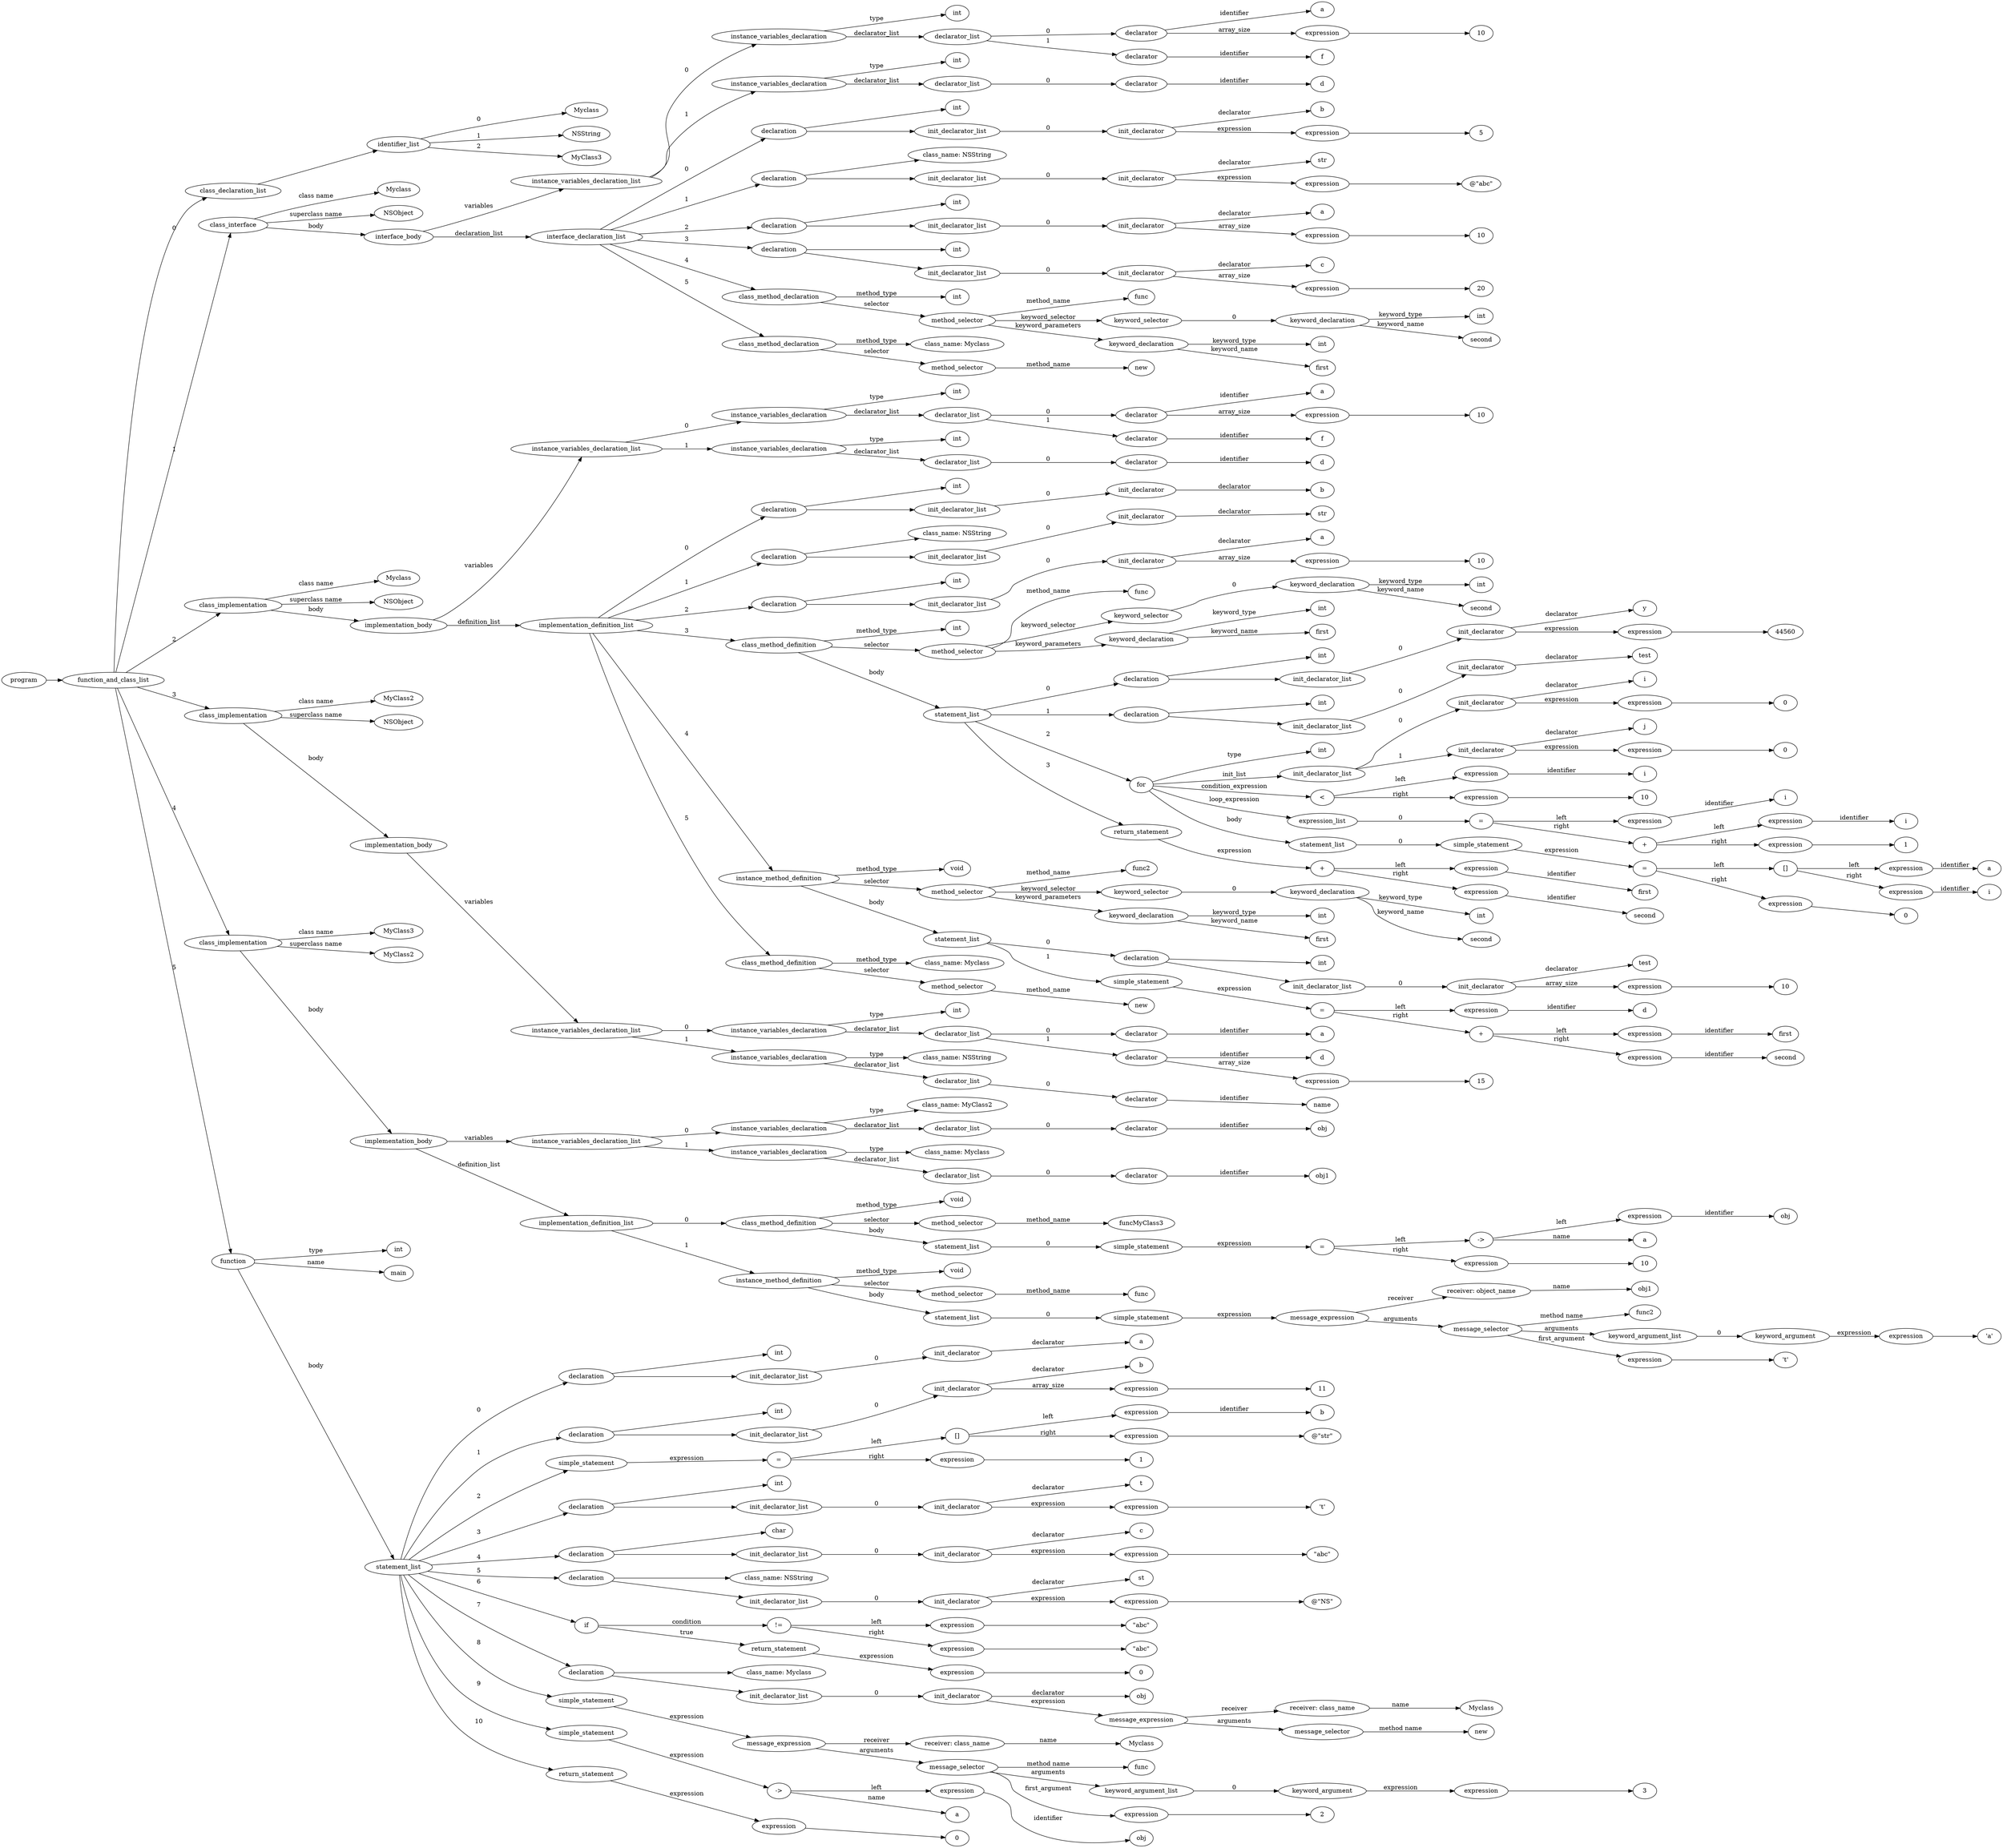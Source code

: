 digraph ObjectiveC { rankdir="LR";
278[label="program"];
278->2;
2[label="function_and_class_list"];
2->1[label="0"];
1[label="class_declaration_list"];
1->0;
0[label="identifier_list"];
0.0 [label="Myclass"];
0->0.0 [label="0"];
0.1 [label="NSString"];
0->0.1 [label="1"];
0.2 [label="MyClass3"];
0->0.2 [label="2"];
2->52[label="1"];
52[label="class_interface"];
52.1 [label="Myclass"];
52->52.1 [label="class name"];
52.2 [label="NSObject"];
52->52.2 [label="superclass name"];
52->51[label="body"];
51[label="interface_body"];
51->10[label="variables"];
10[label="instance_variables_declaration_list"];
10->9[label="0"];
9[label="instance_variables_declaration"];
9->3[label="type"];
3[label="int"];
9->7[label="declarator_list"];
7[label="declarator_list"];
7->6[label="0"];
6[label="declarator"];
6.1 [label="a"];
6->6.1[label="identifier"];
6->5[label="array_size"];
5[label="expression"];
5->4;
4[label="10"];
7->8[label="1"];
8[label="declarator"];
8.1 [label="f"];
8->8.1[label="identifier"];
10->14[label="1"];
14[label="instance_variables_declaration"];
14->11[label="type"];
11[label="int"];
14->13[label="declarator_list"];
13[label="declarator_list"];
13->12[label="0"];
12[label="declarator"];
12.1 [label="d"];
12->12.1[label="identifier"];
51->21[label="declaration_list"];
21[label="interface_declaration_list"];
21->20[label="0"];
20[label="declaration"];
20->15;
15[label="int"];
20->19;
19[label="init_declarator_list"];
19->18[label="0"];
18[label="init_declarator"];
18.1 [label="b"];
18->18.1[label="declarator"];
18->17[label="expression"];
17[label="expression"];
17->16;
16[label="5"];
21->27[label="1"];
27[label="declaration"];
27->26;
26[label="class_name: NSString"];
27->25;
25[label="init_declarator_list"];
25->24[label="0"];
24[label="init_declarator"];
24.1 [label="str"];
24->24.1[label="declarator"];
24->23[label="expression"];
23[label="expression"];
23->22;
22[label=<@"abc">];
21->33[label="2"];
33[label="declaration"];
33->28;
28[label="int"];
33->32;
32[label="init_declarator_list"];
32->31[label="0"];
31[label="init_declarator"];
31.1 [label="a"];
31->31.1[label="declarator"];
31->30[label="array_size"];
30[label="expression"];
30->29;
29[label="10"];
21->39[label="3"];
39[label="declaration"];
39->34;
34[label="int"];
39->38;
38[label="init_declarator_list"];
38->37[label="0"];
37[label="init_declarator"];
37.1 [label="c"];
37->37.1[label="declarator"];
37->36[label="array_size"];
36[label="expression"];
36->35;
35[label="20"];
21->47[label="4"];
47[label="class_method_declaration"];
47->40[label="method_type"];
40[label="int"];
47->46[label="selector"];
46[label="method_selector"];
46->46.1 [label="method_name"];
46.1 [label="func"];
46->45[label="keyword_selector"];
45[label="keyword_selector"];
45->44[label="0"];
44[label="keyword_declaration"];
44->43[label="keyword_type"];
43[label="int"];
44->44.2 [label="keyword_name"];
44.2 [label="second"];
46->42[label="keyword_parameters"];
42[label="keyword_declaration"];
42->41[label="keyword_type"];
41[label="int"];
42->42.2 [label="keyword_name"];
42.2 [label="first"];
21->50[label="5"];
50[label="class_method_declaration"];
50->48[label="method_type"];
48[label="class_name: Myclass"];
50->49[label="selector"];
49[label="method_selector"];
49->49.1 [label="method_name"];
49.1 [label="new"];
2->156[label="2"];
156[label="class_implementation"];
156.1 [label="Myclass"];
156->156.1 [label="class name"];
156.2 [label="NSObject"];
156->156.2 [label="superclass name"];
156->155[label="body"];
155[label="implementation_body"];
155->60[label="variables"];
60[label="instance_variables_declaration_list"];
60->59[label="0"];
59[label="instance_variables_declaration"];
59->53[label="type"];
53[label="int"];
59->57[label="declarator_list"];
57[label="declarator_list"];
57->56[label="0"];
56[label="declarator"];
56.1 [label="a"];
56->56.1[label="identifier"];
56->55[label="array_size"];
55[label="expression"];
55->54;
54[label="10"];
57->58[label="1"];
58[label="declarator"];
58.1 [label="f"];
58->58.1[label="identifier"];
60->64[label="1"];
64[label="instance_variables_declaration"];
64->61[label="type"];
61[label="int"];
64->63[label="declarator_list"];
63[label="declarator_list"];
63->62[label="0"];
62[label="declarator"];
62.1 [label="d"];
62->62.1[label="identifier"];
155->69[label="definition_list"];
69[label="implementation_definition_list"];
69->68[label="0"];
68[label="declaration"];
68->65;
65[label="int"];
68->67;
67[label="init_declarator_list"];
67->66[label="0"];
66[label="init_declarator"];
66.1 [label="b"];
66->66.1[label="declarator"];
69->73[label="1"];
73[label="declaration"];
73->72;
72[label="class_name: NSString"];
73->71;
71[label="init_declarator_list"];
71->70[label="0"];
70[label="init_declarator"];
70.1 [label="str"];
70->70.1[label="declarator"];
69->79[label="2"];
79[label="declaration"];
79->74;
74[label="int"];
79->78;
78[label="init_declarator_list"];
78->77[label="0"];
77[label="init_declarator"];
77.1 [label="a"];
77->77.1[label="declarator"];
77->76[label="array_size"];
76[label="expression"];
76->75;
75[label="10"];
69->130[label="3"];
130[label="class_method_definition"];
130->80[label="method_type"];
80[label="int"];
130->86[label="selector"];
86[label="method_selector"];
86->86.1 [label="method_name"];
86.1 [label="func"];
86->85[label="keyword_selector"];
85[label="keyword_selector"];
85->84[label="0"];
84[label="keyword_declaration"];
84->83[label="keyword_type"];
83[label="int"];
84->84.2 [label="keyword_name"];
84.2 [label="second"];
86->82[label="keyword_parameters"];
82[label="keyword_declaration"];
82->81[label="keyword_type"];
81[label="int"];
82->82.2 [label="keyword_name"];
82.2 [label="first"];
130->93[label="body"];
93[label="statement_list"];
93->92[label="0"];
92[label="declaration"];
92->87;
87[label="int"];
92->91;
91[label="init_declarator_list"];
91->90[label="0"];
90[label="init_declarator"];
90.1 [label="y"];
90->90.1[label="declarator"];
90->89[label="expression"];
89[label="expression"];
89->88;
88[label="44560"];
93->97[label="1"];
97[label="declaration"];
97->94;
94[label="int"];
97->96;
96[label="init_declarator_list"];
96->95[label="0"];
95[label="init_declarator"];
95.1 [label="test"];
95->95.1[label="declarator"];
93->125[label="2"];
125[label="for"];
125->98[label="type"];
98[label="int"];
125->102[label="init_list"];
102[label="init_declarator_list"];
102->101[label="0"];
101[label="init_declarator"];
101.1 [label="i"];
101->101.1[label="declarator"];
101->100[label="expression"];
100[label="expression"];
100->99;
99[label="0"];
102->105[label="1"];
105[label="init_declarator"];
105.1 [label="j"];
105->105.1[label="declarator"];
105->104[label="expression"];
104[label="expression"];
104->103;
103[label="0"];
125->109[label="condition_expression"];
109[label="expression"];
109[label="<"];
109->106[label="left"];
106[label="expression"];
106->106.1 [label="identifier"];106.1[label="i"];
109->108[label="right"];
108[label="expression"];
108->107;
107[label="10"];
125->116[label="loop_expression"];
116[label="expression_list"];
116->115[label="0"];
115[label="expression"];
115[label="="];
115->110[label="left"];
110[label="expression"];
110->110.1 [label="identifier"];110.1[label="i"];
115->114[label="right"];
114[label="expression"];
114[label="+"];
114->111[label="left"];
111[label="expression"];
111->111.1 [label="identifier"];111.1[label="i"];
114->113[label="right"];
113[label="expression"];
113->112;
112[label="1"];
125->124[label="body"];
124[label="statement_list"];
124->123[label="0"];
123[label="simple_statement"];
123->122[label="expression"];
122[label="expression"];
122[label="="];
122->119[label="left"];
119[label="expression"];
119[label="[]"];
119->117[label="left"];
117[label="expression"];
117->117.1 [label="identifier"];117.1[label="a"];
119->118[label="right"];
118[label="expression"];
118->118.1 [label="identifier"];118.1[label="i"];
122->121[label="right"];
121[label="expression"];
121->120;
120[label="0"];
93->129[label="3"];
129[label="return_statement"];
129->128[label="expression"];
128[label="expression"];
128[label="+"];
128->126[label="left"];
126[label="expression"];
126->126.1 [label="identifier"];126.1[label="first"];
128->127[label="right"];
127[label="expression"];
127->127.1 [label="identifier"];127.1[label="second"];
69->151[label="4"];
151[label="instance_method_definition"];
151->150[label="method_type"];
150[label="void"];
151->136[label="selector"];
136[label="method_selector"];
136->136.1 [label="method_name"];
136.1 [label="func2"];
136->135[label="keyword_selector"];
135[label="keyword_selector"];
135->134[label="0"];
134[label="keyword_declaration"];
134->133[label="keyword_type"];
133[label="int"];
134->134.2 [label="keyword_name"];
134.2 [label="second"];
136->132[label="keyword_parameters"];
132[label="keyword_declaration"];
132->131[label="keyword_type"];
131[label="int"];
132->132.2 [label="keyword_name"];
132.2 [label="first"];
151->143[label="body"];
143[label="statement_list"];
143->142[label="0"];
142[label="declaration"];
142->137;
137[label="int"];
142->141;
141[label="init_declarator_list"];
141->140[label="0"];
140[label="init_declarator"];
140.1 [label="test"];
140->140.1[label="declarator"];
140->139[label="array_size"];
139[label="expression"];
139->138;
138[label="10"];
143->149[label="1"];
149[label="simple_statement"];
149->148[label="expression"];
148[label="expression"];
148[label="="];
148->144[label="left"];
144[label="expression"];
144->144.1 [label="identifier"];144.1[label="d"];
148->147[label="right"];
147[label="expression"];
147[label="+"];
147->145[label="left"];
145[label="expression"];
145->145.1 [label="identifier"];145.1[label="first"];
147->146[label="right"];
146[label="expression"];
146->146.1 [label="identifier"];146.1[label="second"];
69->154[label="5"];
154[label="class_method_definition"];
154->152[label="method_type"];
152[label="class_name: Myclass"];
154->153[label="selector"];
153[label="method_selector"];
153->153.1 [label="method_name"];
153.1 [label="new"];
2->170[label="3"];
170[label="class_implementation"];
170.1 [label="MyClass2"];
170->170.1 [label="class name"];
170.2 [label="NSObject"];
170->170.2 [label="superclass name"];
170->169[label="body"];
169[label="implementation_body"];
169->164[label="variables"];
164[label="instance_variables_declaration_list"];
164->163[label="0"];
163[label="instance_variables_declaration"];
163->157[label="type"];
157[label="int"];
163->159[label="declarator_list"];
159[label="declarator_list"];
159->158[label="0"];
158[label="declarator"];
158.1 [label="a"];
158->158.1[label="identifier"];
159->162[label="1"];
162[label="declarator"];
162.1 [label="d"];
162->162.1[label="identifier"];
162->161[label="array_size"];
161[label="expression"];
161->160;
160[label="15"];
164->168[label="1"];
168[label="instance_variables_declaration"];
168->167[label="type"];
167[label="class_name: NSString"];
168->166[label="declarator_list"];
166[label="declarator_list"];
166->165[label="0"];
165[label="declarator"];
165.1 [label="name"];
165->165.1[label="identifier"];
2->206[label="4"];
206[label="class_implementation"];
206.1 [label="MyClass3"];
206->206.1 [label="class name"];
206.2 [label="MyClass2"];
206->206.2 [label="superclass name"];
206->205[label="body"];
205[label="implementation_body"];
205->175[label="variables"];
175[label="instance_variables_declaration_list"];
175->174[label="0"];
174[label="instance_variables_declaration"];
174->173[label="type"];
173[label="class_name: MyClass2"];
174->172[label="declarator_list"];
172[label="declarator_list"];
172->171[label="0"];
171[label="declarator"];
171.1 [label="obj"];
171->171.1[label="identifier"];
175->179[label="1"];
179[label="instance_variables_declaration"];
179->178[label="type"];
178[label="class_name: Myclass"];
179->177[label="declarator_list"];
177[label="declarator_list"];
177->176[label="0"];
176[label="declarator"];
176.1 [label="obj1"];
176->176.1[label="identifier"];
205->190[label="definition_list"];
190[label="implementation_definition_list"];
190->189[label="0"];
189[label="class_method_definition"];
189->188[label="method_type"];
188[label="void"];
189->180[label="selector"];
180[label="method_selector"];
180->180.1 [label="method_name"];
180.1 [label="funcMyClass3"];
189->187[label="body"];
187[label="statement_list"];
187->186[label="0"];
186[label="simple_statement"];
186->185[label="expression"];
185[label="expression"];
185[label="="];
185->182[label="left"];
182[label="expression"];
182[label="->"];
182->181[label="left"];
181[label="expression"];
181->181.1 [label="identifier"];181.1[label="obj"];
182.1 [label="a"];
182->182.1 [label="name"];
185->184[label="right"];
184[label="expression"];
184->183;
183[label="10"];
190->204[label="1"];
204[label="instance_method_definition"];
204->203[label="method_type"];
203[label="void"];
204->191[label="selector"];
191[label="method_selector"];
191->191.1 [label="method_name"];
191.1 [label="func"];
204->202[label="body"];
202[label="statement_list"];
202->201[label="0"];
201[label="simple_statement"];
201->200[label="expression"];
200[label="expression"];
200[label="message_expression"];
200->192[label="receiver"];
192[label="receiver: object_name"];
192.1 [label="obj1"];
192->192.1 [label="name"];
200->199[label="arguments"];
199[label="message_selector"];
199.1 [label="func2"];
199->199.1 [label="method name"]; 
199->198[label="arguments"];
198[label="keyword_argument_list"];
198->197[label="0"];
197[label="keyword_argument"];
197->196[label="expression"];
196[label="expression"];
196->195;
195[label=<'a'>];
199->194[label="first_argument"];
194[label="expression"];
194->193;
193[label=<'t'>];
2->277[label="5"];
277[label="function"];
277->207[label="type"];
207[label="int"];
277->277.1 [label="name"];
277.1 [label="main"];
277->212[label="body"];
212[label="statement_list"];
212->211[label="0"];
211[label="declaration"];
211->208;
208[label="int"];
211->210;
210[label="init_declarator_list"];
210->209[label="0"];
209[label="init_declarator"];
209.1 [label="a"];
209->209.1[label="declarator"];
212->218[label="1"];
218[label="declaration"];
218->213;
213[label="int"];
218->217;
217[label="init_declarator_list"];
217->216[label="0"];
216[label="init_declarator"];
216.1 [label="b"];
216->216.1[label="declarator"];
216->215[label="array_size"];
215[label="expression"];
215->214;
214[label="11"];
212->226[label="2"];
226[label="simple_statement"];
226->225[label="expression"];
225[label="expression"];
225[label="="];
225->222[label="left"];
222[label="expression"];
222[label="[]"];
222->219[label="left"];
219[label="expression"];
219->219.1 [label="identifier"];219.1[label="b"];
222->221[label="right"];
221[label="expression"];
221->220;
220[label=<@"str">];
225->224[label="right"];
224[label="expression"];
224->223;
223[label="1"];
212->232[label="3"];
232[label="declaration"];
232->227;
227[label="int"];
232->231;
231[label="init_declarator_list"];
231->230[label="0"];
230[label="init_declarator"];
230.1 [label="t"];
230->230.1[label="declarator"];
230->229[label="expression"];
229[label="expression"];
229->228;
228[label=<'t'>];
212->238[label="4"];
238[label="declaration"];
238->233;
233[label="char"];
238->237;
237[label="init_declarator_list"];
237->236[label="0"];
236[label="init_declarator"];
236.1 [label="c"];
236->236.1[label="declarator"];
236->235[label="expression"];
235[label="expression"];
235->234;
234[label=<"abc">];
212->244[label="5"];
244[label="declaration"];
244->243;
243[label="class_name: NSString"];
244->242;
242[label="init_declarator_list"];
242->241[label="0"];
241[label="init_declarator"];
241.1 [label="st"];
241->241.1[label="declarator"];
241->240[label="expression"];
240[label="expression"];
240->239;
239[label=<@"NS">];
212->253[label="6"];
253[label="if"];
253->249[label="condition"];
249[label="expression"];
249[label="!="];
249->246[label="left"];
246[label="expression"];
246->245;
245[label=<"abc">];
249->248[label="right"];
248[label="expression"];
248->247;
247[label=<"abc">];
253->252[label="true"];
252[label="return_statement"];
252->251[label="expression"];
251[label="expression"];
251->250;
250[label="0"];
212->260[label="7"];
260[label="declaration"];
260->259;
259[label="class_name: Myclass"];
260->258;
258[label="init_declarator_list"];
258->257[label="0"];
257[label="init_declarator"];
257.1 [label="obj"];
257->257.1[label="declarator"];
257->256[label="expression"];
256[label="expression"];
256[label="message_expression"];
256->254[label="receiver"];
254[label="receiver: class_name"];
254.1 [label="Myclass"];
254->254.1 [label="name"];
256->255[label="arguments"];
255[label="message_selector"];
255.1 [label="new"];
255->255.1 [label="method name"]; 
212->270[label="8"];
270[label="simple_statement"];
270->269[label="expression"];
269[label="expression"];
269[label="message_expression"];
269->261[label="receiver"];
261[label="receiver: class_name"];
261.1 [label="Myclass"];
261->261.1 [label="name"];
269->268[label="arguments"];
268[label="message_selector"];
268.1 [label="func"];
268->268.1 [label="method name"]; 
268->267[label="arguments"];
267[label="keyword_argument_list"];
267->266[label="0"];
266[label="keyword_argument"];
266->265[label="expression"];
265[label="expression"];
265->264;
264[label="3"];
268->263[label="first_argument"];
263[label="expression"];
263->262;
262[label="2"];
212->273[label="9"];
273[label="simple_statement"];
273->272[label="expression"];
272[label="expression"];
272[label="->"];
272->271[label="left"];
271[label="expression"];
271->271.1 [label="identifier"];271.1[label="obj"];
272.1 [label="a"];
272->272.1 [label="name"];
212->276[label="10"];
276[label="return_statement"];
276->275[label="expression"];
275[label="expression"];
275->274;
274[label="0"];
}

